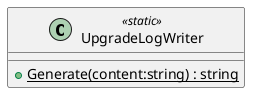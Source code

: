 @startuml
class UpgradeLogWriter <<static>> {
    + {static} Generate(content:string) : string
}
@enduml
